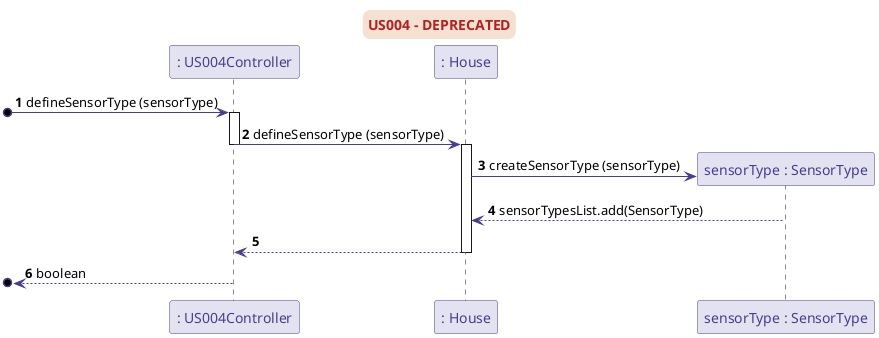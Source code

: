 @startuml
/'
US04:
As an Administrator, I want to define a sensor type.
'/

skinparam ArrowColor DarkSlateBlue
skinparam ParticipantBorderColor DarkSlateBlue
skinparam ParticipantFontColor #DarkSlateBlue
skinparam ActorBorderColor DarkSlateBlue
skinparam LifeLineBorderColor DarkSlateBlue
skinparam titleFontColor FireBrick
skinparam titleBackgroundColor #F4E1D2
skinparam titleBorderThickness 1
skinparam titleBorderColor #F4E1D2
skinparam titleBorderRoundCorner 15

title US004 - DEPRECATED
autonumber

[o-> ": US004Controller": defineSensorType (sensorType)
activate ": US004Controller"
": US004Controller" -> ": House": defineSensorType (sensorType)
deactivate ": US004Controller"
activate ": House"
": House" -> "sensorType : SensorType" **: createSensorType (sensorType)
"sensorType : SensorType" --> ": House": sensorTypesList.add(SensorType)
": House" --> ": US004Controller" :
deactivate ": House"
[o<--  ": US004Controller": boolean
@enduml